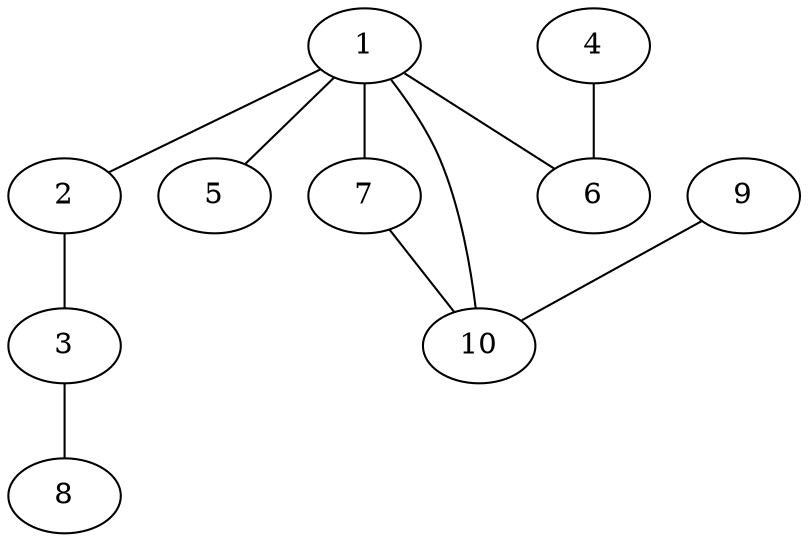 digraph gr1 { 
	edge [dir=none];
	1 -> 2;
	1 -> 5;
	1 -> 6;
	1 -> 7;
	1 -> 10;
	2 -> 3;
	3 -> 8;
	4 -> 6;
	7 -> 10;
	9 -> 10;
}